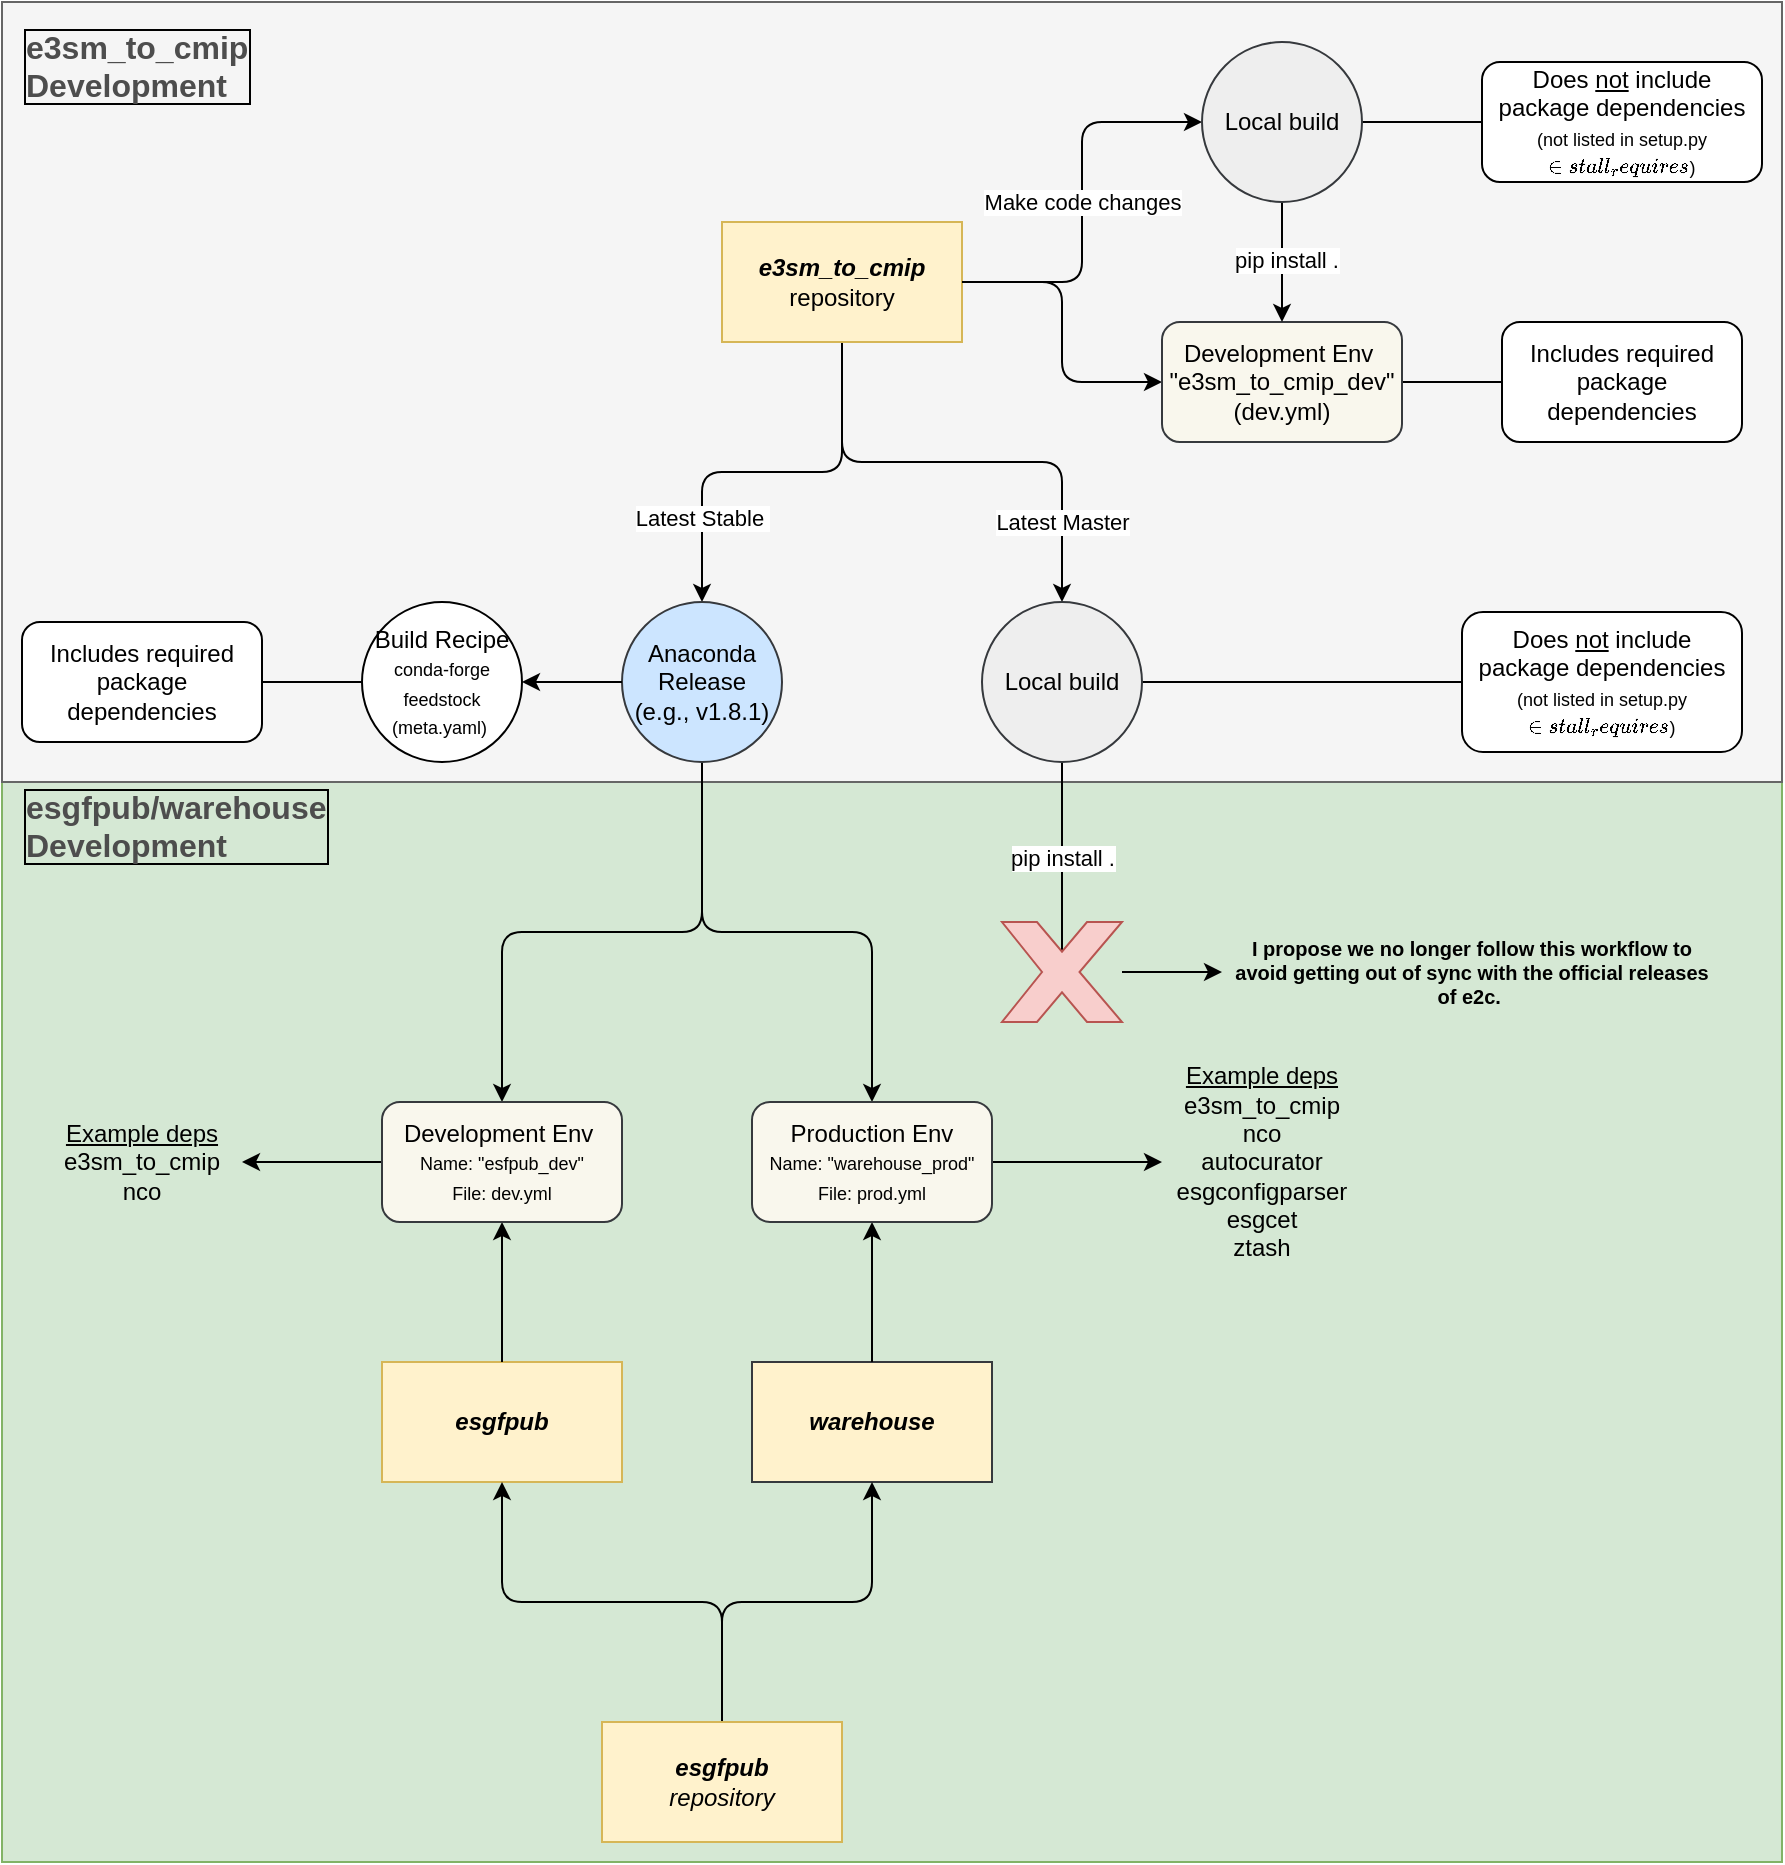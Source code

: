 <mxfile>
    <diagram id="xA6ipHKzNDfODZv20NMS" name="Page-1">
        <mxGraphModel dx="2312" dy="2275" grid="1" gridSize="10" guides="1" tooltips="1" connect="1" arrows="1" fold="1" page="1" pageScale="1" pageWidth="850" pageHeight="1100" math="0" shadow="0">
            <root>
                <mxCell id="0"/>
                <mxCell id="1" parent="0"/>
                <mxCell id="54" value="" style="rounded=0;whiteSpace=wrap;html=1;fillColor=#d5e8d4;strokeColor=#82b366;" parent="1" vertex="1">
                    <mxGeometry x="-60" y="340" width="890" height="540" as="geometry"/>
                </mxCell>
                <mxCell id="53" value="" style="rounded=0;whiteSpace=wrap;html=1;fillColor=#f5f5f5;strokeColor=#666666;fontColor=#333333;" parent="1" vertex="1">
                    <mxGeometry x="-60" y="-50" width="890" height="390" as="geometry"/>
                </mxCell>
                <mxCell id="14" style="edgeStyle=orthogonalEdgeStyle;html=1;" parent="1" source="2" target="4" edge="1">
                    <mxGeometry relative="1" as="geometry"/>
                </mxCell>
                <mxCell id="81" value="Latest Stable&amp;nbsp;" style="edgeLabel;html=1;align=center;verticalAlign=middle;resizable=0;points=[];" vertex="1" connectable="0" parent="14">
                    <mxGeometry x="0.577" relative="1" as="geometry">
                        <mxPoint as="offset"/>
                    </mxGeometry>
                </mxCell>
                <mxCell id="40" style="edgeStyle=orthogonalEdgeStyle;html=1;startArrow=none;startFill=0;" parent="1" source="2" target="5" edge="1">
                    <mxGeometry relative="1" as="geometry">
                        <Array as="points">
                            <mxPoint x="360" y="180"/>
                            <mxPoint x="470" y="180"/>
                        </Array>
                    </mxGeometry>
                </mxCell>
                <mxCell id="82" value="Latest Master" style="edgeLabel;html=1;align=center;verticalAlign=middle;resizable=0;points=[];" vertex="1" connectable="0" parent="40">
                    <mxGeometry x="0.514" y="1" relative="1" as="geometry">
                        <mxPoint x="-1" y="18" as="offset"/>
                    </mxGeometry>
                </mxCell>
                <mxCell id="49" value="Make code changes" style="edgeStyle=orthogonalEdgeStyle;html=1;entryX=0;entryY=0.5;entryDx=0;entryDy=0;startArrow=none;startFill=0;endArrow=classic;endFill=1;" parent="1" source="2" target="48" edge="1">
                    <mxGeometry relative="1" as="geometry"/>
                </mxCell>
                <mxCell id="2" value="&lt;i&gt;&lt;b&gt;e3sm_to_cmip&lt;/b&gt;&lt;/i&gt;&lt;br&gt;repository" style="rounded=0;whiteSpace=wrap;html=1;fillColor=#fff2cc;strokeColor=#d6b656;" parent="1" vertex="1">
                    <mxGeometry x="300" y="60" width="120" height="60" as="geometry"/>
                </mxCell>
                <mxCell id="3" value="&lt;b&gt;&lt;i&gt;esgfpub&lt;/i&gt;&lt;/b&gt;" style="rounded=0;whiteSpace=wrap;html=1;fillColor=#fff2cc;strokeColor=#d6b656;" parent="1" vertex="1">
                    <mxGeometry x="130" y="630" width="120" height="60" as="geometry"/>
                </mxCell>
                <mxCell id="95" style="edgeStyle=orthogonalEdgeStyle;html=1;startArrow=none;startFill=0;endArrow=classic;endFill=1;" edge="1" parent="1" source="4" target="8">
                    <mxGeometry relative="1" as="geometry"/>
                </mxCell>
                <mxCell id="96" style="edgeStyle=orthogonalEdgeStyle;html=1;startArrow=none;startFill=0;endArrow=classic;endFill=1;" edge="1" parent="1" source="4" target="83">
                    <mxGeometry relative="1" as="geometry"/>
                </mxCell>
                <mxCell id="4" value="Anaconda Release &lt;br&gt;(e.g., v1.8.1)" style="ellipse;whiteSpace=wrap;html=1;aspect=fixed;fillColor=#cce5ff;strokeColor=#36393d;" parent="1" vertex="1">
                    <mxGeometry x="250" y="250" width="80" height="80" as="geometry"/>
                </mxCell>
                <mxCell id="35" style="edgeStyle=orthogonalEdgeStyle;html=1;startArrow=none;startFill=0;endArrow=none;endFill=0;" parent="1" source="5" target="34" edge="1">
                    <mxGeometry relative="1" as="geometry"/>
                </mxCell>
                <mxCell id="88" value="pip install ." style="edgeStyle=orthogonalEdgeStyle;html=1;entryX=0.5;entryY=0.29;entryDx=0;entryDy=0;entryPerimeter=0;startArrow=none;startFill=0;endArrow=none;endFill=0;" edge="1" parent="1" source="5" target="70">
                    <mxGeometry relative="1" as="geometry"/>
                </mxCell>
                <mxCell id="5" value="Local build" style="ellipse;whiteSpace=wrap;html=1;aspect=fixed;fillColor=#eeeeee;strokeColor=#36393d;" parent="1" vertex="1">
                    <mxGeometry x="430" y="250" width="80" height="80" as="geometry"/>
                </mxCell>
                <mxCell id="33" style="edgeStyle=orthogonalEdgeStyle;html=1;startArrow=none;startFill=0;endArrow=none;endFill=0;" parent="1" source="6" target="32" edge="1">
                    <mxGeometry relative="1" as="geometry"/>
                </mxCell>
                <mxCell id="52" style="edgeStyle=orthogonalEdgeStyle;html=1;entryX=1;entryY=0.5;entryDx=0;entryDy=0;startArrow=classic;startFill=1;endArrow=none;endFill=0;" parent="1" source="6" target="2" edge="1">
                    <mxGeometry relative="1" as="geometry"/>
                </mxCell>
                <mxCell id="6" value="Development Env&amp;nbsp;&lt;br&gt;&quot;e3sm_to_cmip_dev&quot;&lt;br&gt;(dev.yml)" style="rounded=1;whiteSpace=wrap;html=1;fillColor=#f9f7ed;strokeColor=#36393d;" parent="1" vertex="1">
                    <mxGeometry x="520" y="110" width="120" height="60" as="geometry"/>
                </mxCell>
                <mxCell id="26" style="edgeStyle=orthogonalEdgeStyle;html=1;startArrow=classic;startFill=1;entryX=0.5;entryY=0;entryDx=0;entryDy=0;endArrow=none;endFill=0;" parent="1" source="8" target="3" edge="1">
                    <mxGeometry relative="1" as="geometry"/>
                </mxCell>
                <mxCell id="113" style="edgeStyle=orthogonalEdgeStyle;html=1;startArrow=none;startFill=0;endArrow=classic;endFill=1;" edge="1" parent="1" source="8" target="112">
                    <mxGeometry relative="1" as="geometry"/>
                </mxCell>
                <mxCell id="8" value="Development Env&amp;nbsp;&lt;br&gt;&lt;font style=&quot;font-size: 9px&quot;&gt;Name: &quot;esfpub_dev&quot;&lt;br&gt;File: dev.yml&lt;/font&gt;" style="rounded=1;whiteSpace=wrap;html=1;fillColor=#f9f7ed;strokeColor=#36393d;" parent="1" vertex="1">
                    <mxGeometry x="130" y="500" width="120" height="60" as="geometry"/>
                </mxCell>
                <mxCell id="29" style="edgeStyle=orthogonalEdgeStyle;html=1;startArrow=classic;startFill=1;endArrow=none;endFill=0;" parent="1" source="28" target="4" edge="1">
                    <mxGeometry relative="1" as="geometry"/>
                </mxCell>
                <mxCell id="28" value="Build Recipe&lt;br&gt;&lt;font style=&quot;font-size: 9px&quot;&gt;conda-forge feedstock (meta.yaml)&amp;nbsp;&lt;/font&gt;" style="ellipse;whiteSpace=wrap;html=1;aspect=fixed;" parent="1" vertex="1">
                    <mxGeometry x="120" y="250" width="80" height="80" as="geometry"/>
                </mxCell>
                <mxCell id="31" style="edgeStyle=orthogonalEdgeStyle;html=1;entryX=0;entryY=0.5;entryDx=0;entryDy=0;startArrow=none;startFill=0;endArrow=none;endFill=0;" parent="1" source="30" target="28" edge="1">
                    <mxGeometry relative="1" as="geometry"/>
                </mxCell>
                <mxCell id="30" value="Includes required package dependencies" style="rounded=1;whiteSpace=wrap;html=1;" parent="1" vertex="1">
                    <mxGeometry x="-50" y="260" width="120" height="60" as="geometry"/>
                </mxCell>
                <mxCell id="32" value="Includes required package dependencies" style="rounded=1;whiteSpace=wrap;html=1;" parent="1" vertex="1">
                    <mxGeometry x="690" y="110" width="120" height="60" as="geometry"/>
                </mxCell>
                <mxCell id="34" value="Does &lt;u&gt;not&lt;/u&gt; include package dependencies &lt;br&gt;&lt;font style=&quot;font-size: 9px&quot;&gt;(not listed in setup.py `install_requires`)&lt;/font&gt;" style="rounded=1;whiteSpace=wrap;html=1;" parent="1" vertex="1">
                    <mxGeometry x="670" y="255" width="140" height="70" as="geometry"/>
                </mxCell>
                <mxCell id="50" style="edgeStyle=orthogonalEdgeStyle;html=1;startArrow=none;startFill=0;endArrow=classic;endFill=1;" parent="1" source="48" target="6" edge="1">
                    <mxGeometry relative="1" as="geometry"/>
                </mxCell>
                <mxCell id="51" value="pip install ." style="edgeLabel;html=1;align=center;verticalAlign=middle;resizable=0;points=[];" parent="50" vertex="1" connectable="0">
                    <mxGeometry x="-0.043" y="2" relative="1" as="geometry">
                        <mxPoint as="offset"/>
                    </mxGeometry>
                </mxCell>
                <mxCell id="67" style="edgeStyle=orthogonalEdgeStyle;html=1;startArrow=none;startFill=0;endArrow=none;endFill=0;" parent="1" source="48" target="66" edge="1">
                    <mxGeometry relative="1" as="geometry"/>
                </mxCell>
                <mxCell id="48" value="Local build" style="ellipse;whiteSpace=wrap;html=1;aspect=fixed;fillColor=#eeeeee;strokeColor=#36393d;" parent="1" vertex="1">
                    <mxGeometry x="540" y="-30" width="80" height="80" as="geometry"/>
                </mxCell>
                <mxCell id="57" value="e3sm_to_cmip&#10;Development" style="align=left;fontSize=16;fontStyle=1;strokeColor=none;fillColor=none;fontColor=#4D4D4D;spacingTop=-8;resizable=0;labelBorderColor=default;" parent="1" vertex="1">
                    <mxGeometry x="-50" y="-30" width="180" height="30" as="geometry"/>
                </mxCell>
                <mxCell id="65" value="esgfpub/warehouse&#10;Development" style="align=left;fontSize=16;fontStyle=1;strokeColor=none;fillColor=none;fontColor=#4D4D4D;spacingTop=-8;resizable=0;labelBackgroundColor=none;labelBorderColor=default;" parent="1" vertex="1">
                    <mxGeometry x="-50" y="350" width="180" height="30" as="geometry"/>
                </mxCell>
                <mxCell id="66" value="Does &lt;u&gt;not&lt;/u&gt; include package dependencies &lt;br&gt;&lt;font style=&quot;font-size: 9px&quot;&gt;(not listed in setup.py `install_requires`)&lt;/font&gt;" style="rounded=1;whiteSpace=wrap;html=1;" parent="1" vertex="1">
                    <mxGeometry x="680" y="-20" width="140" height="60" as="geometry"/>
                </mxCell>
                <mxCell id="68" value="&lt;i&gt;&lt;b&gt;warehouse&lt;/b&gt;&lt;/i&gt;" style="rounded=0;whiteSpace=wrap;html=1;fillColor=#FFF2CC;strokeColor=#36393d;" parent="1" vertex="1">
                    <mxGeometry x="315" y="630" width="120" height="60" as="geometry"/>
                </mxCell>
                <mxCell id="74" style="edgeStyle=none;html=1;entryX=0;entryY=0.5;entryDx=0;entryDy=0;" parent="1" source="70" target="75" edge="1">
                    <mxGeometry relative="1" as="geometry">
                        <mxPoint x="520" y="412.5" as="targetPoint"/>
                    </mxGeometry>
                </mxCell>
                <mxCell id="70" value="" style="verticalLabelPosition=bottom;verticalAlign=top;html=1;shape=mxgraph.basic.x;fillColor=#f8cecc;strokeColor=#b85450;" parent="1" vertex="1">
                    <mxGeometry x="440" y="410" width="60" height="50" as="geometry"/>
                </mxCell>
                <mxCell id="75" value="&lt;span style=&quot;&quot;&gt;I propose we no longer follow this workflow to avoid getting out of sync with the official releases of e2c.&amp;nbsp;&lt;/span&gt;" style="text;html=1;align=center;verticalAlign=middle;whiteSpace=wrap;rounded=0;labelBackgroundColor=none;fontSize=10;fontStyle=1" parent="1" vertex="1">
                    <mxGeometry x="550" y="430" width="250" height="10" as="geometry"/>
                </mxCell>
                <mxCell id="92" style="edgeStyle=orthogonalEdgeStyle;html=1;entryX=0.5;entryY=0;entryDx=0;entryDy=0;startArrow=classic;startFill=1;endArrow=none;endFill=0;" edge="1" parent="1" source="83" target="68">
                    <mxGeometry relative="1" as="geometry"/>
                </mxCell>
                <mxCell id="106" style="edgeStyle=orthogonalEdgeStyle;html=1;entryX=0;entryY=0.5;entryDx=0;entryDy=0;startArrow=none;startFill=0;endArrow=classic;endFill=1;" edge="1" parent="1" source="83" target="105">
                    <mxGeometry relative="1" as="geometry"/>
                </mxCell>
                <mxCell id="83" value="Production Env&lt;br&gt;&lt;font style=&quot;font-size: 9px&quot;&gt;Name: &quot;warehouse_prod&quot;&lt;br&gt;File: prod.yml&lt;/font&gt;" style="rounded=1;whiteSpace=wrap;html=1;fillColor=#f9f7ed;strokeColor=#36393d;" vertex="1" parent="1">
                    <mxGeometry x="315" y="500" width="120" height="60" as="geometry"/>
                </mxCell>
                <mxCell id="101" style="edgeStyle=orthogonalEdgeStyle;html=1;startArrow=none;startFill=0;endArrow=classic;endFill=1;" edge="1" parent="1" source="99" target="3">
                    <mxGeometry relative="1" as="geometry"/>
                </mxCell>
                <mxCell id="102" style="edgeStyle=orthogonalEdgeStyle;html=1;exitX=0.5;exitY=0;exitDx=0;exitDy=0;startArrow=none;startFill=0;endArrow=classic;endFill=1;" edge="1" parent="1" source="99" target="68">
                    <mxGeometry relative="1" as="geometry"/>
                </mxCell>
                <mxCell id="99" value="&lt;i&gt;&lt;b&gt;esgfpub&lt;/b&gt;&lt;br&gt;repository&lt;br&gt;&lt;/i&gt;" style="rounded=0;whiteSpace=wrap;html=1;fillColor=#fff2cc;strokeColor=#d6b656;" vertex="1" parent="1">
                    <mxGeometry x="240" y="810" width="120" height="60" as="geometry"/>
                </mxCell>
                <mxCell id="105" value="&lt;u&gt;Example deps&lt;/u&gt;&lt;br&gt;e3sm_to_cmip&lt;br&gt;nco&lt;br&gt;autocurator&lt;br&gt;esgconfigparser&lt;br&gt;esgcet&lt;br&gt;ztash" style="text;html=1;strokeColor=none;fillColor=none;align=center;verticalAlign=middle;whiteSpace=wrap;rounded=0;" vertex="1" parent="1">
                    <mxGeometry x="520" y="477.5" width="100" height="105" as="geometry"/>
                </mxCell>
                <mxCell id="112" value="&lt;u&gt;Example deps&lt;/u&gt;&lt;br&gt;e3sm_to_cmip&lt;br&gt;nco" style="text;html=1;strokeColor=none;fillColor=none;align=center;verticalAlign=middle;whiteSpace=wrap;rounded=0;" vertex="1" parent="1">
                    <mxGeometry x="-40" y="502.5" width="100" height="55" as="geometry"/>
                </mxCell>
            </root>
        </mxGraphModel>
    </diagram>
</mxfile>